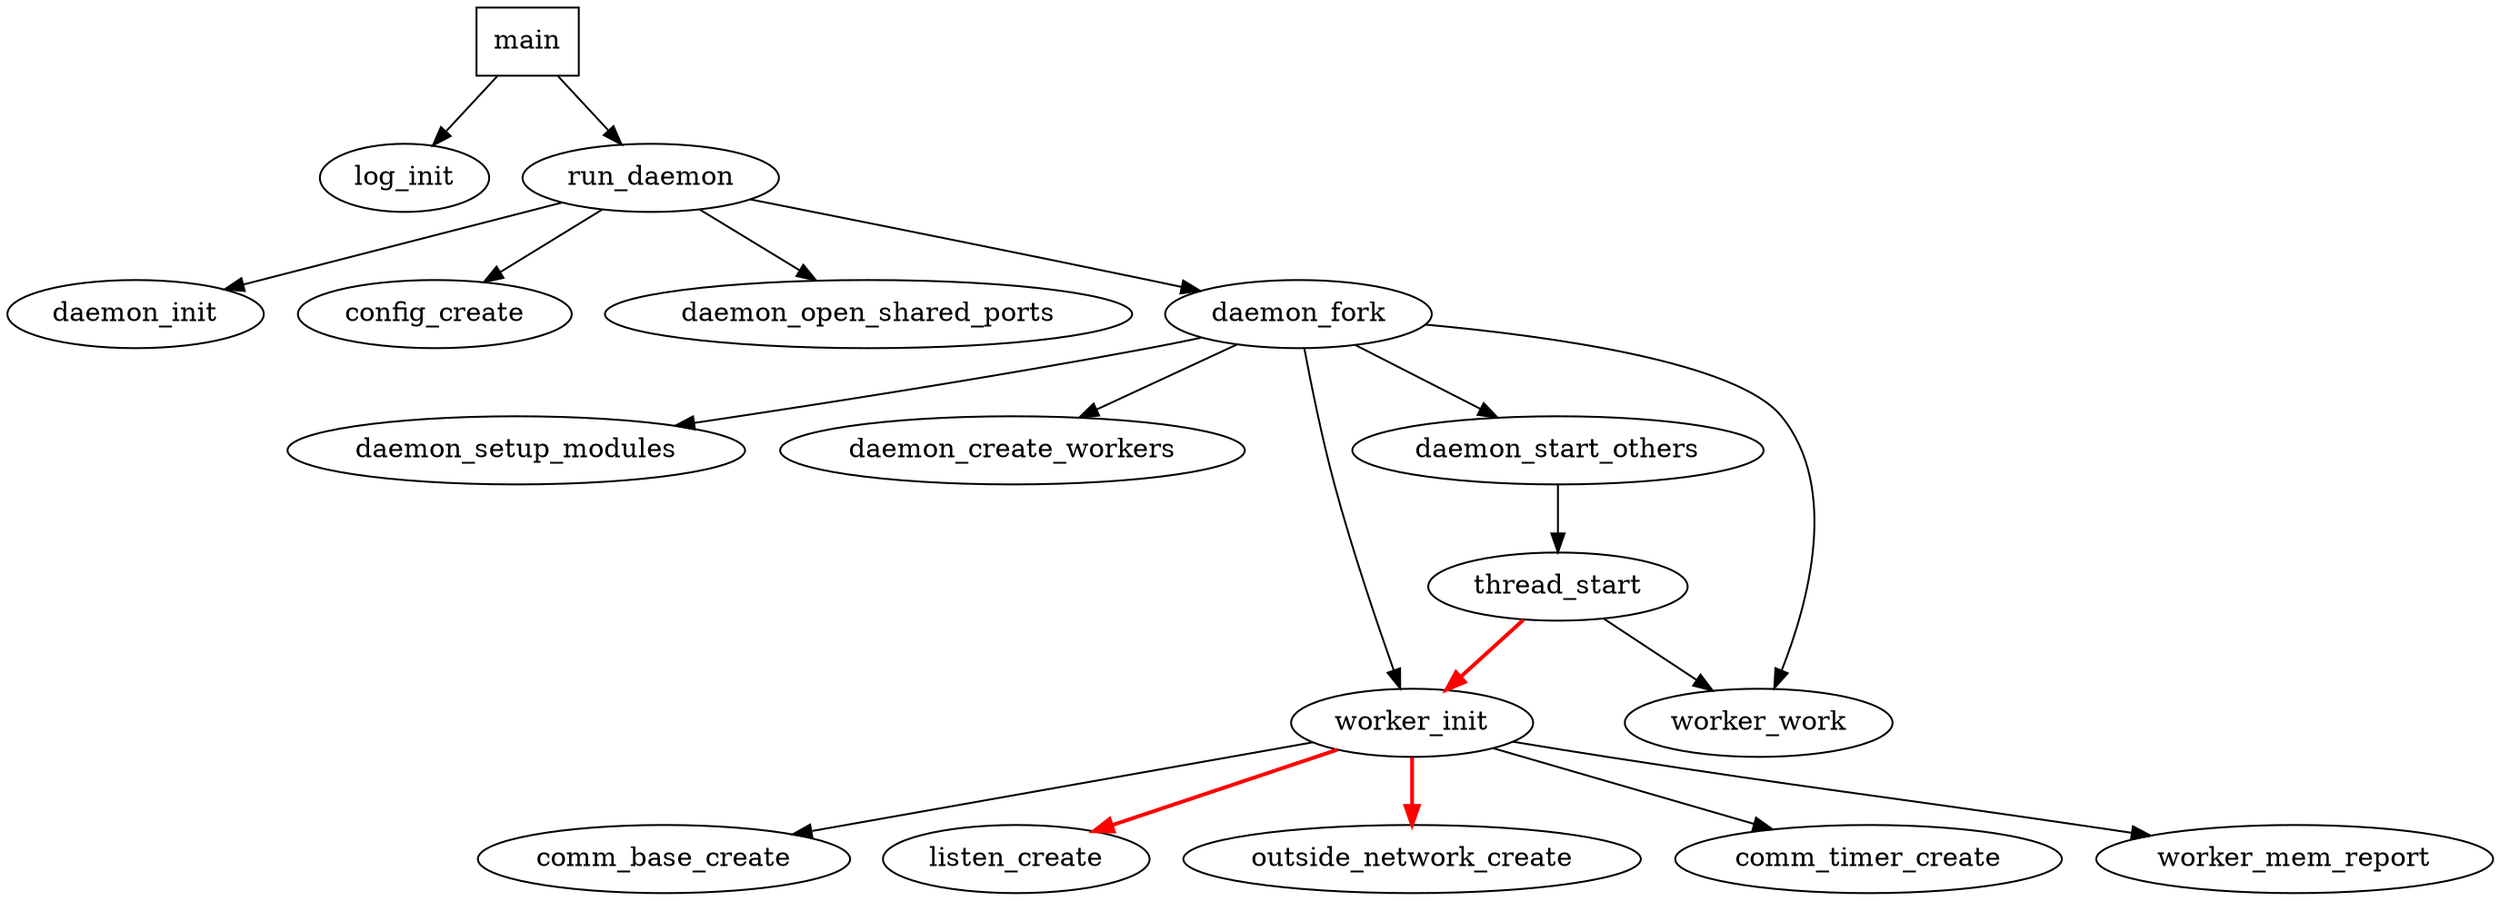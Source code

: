 digraph pic1 {
  main [shape=box];
  main -> log_init;
  main -> run_daemon;
  run_daemon -> daemon_init;
  run_daemon -> config_create;
  run_daemon -> daemon_open_shared_ports;
  run_daemon -> daemon_fork;
  daemon_fork -> daemon_setup_modules;
  daemon_fork -> daemon_create_workers;
  daemon_fork -> daemon_start_others;
  daemon_fork -> worker_init;
  daemon_fork -> worker_work;
  daemon_start_others -> thread_start;
  edge [color=red];
  thread_start -> worker_init[style=bold];
  edge [color=black];
  thread_start -> worker_work;
  worker_init -> comm_base_create;
  edge [color=red];
  worker_init -> listen_create [style=bold];
  worker_init -> outside_network_create[style=bold];
  edge [color=black];
  worker_init -> comm_timer_create;
  worker_init -> worker_mem_report;
} 